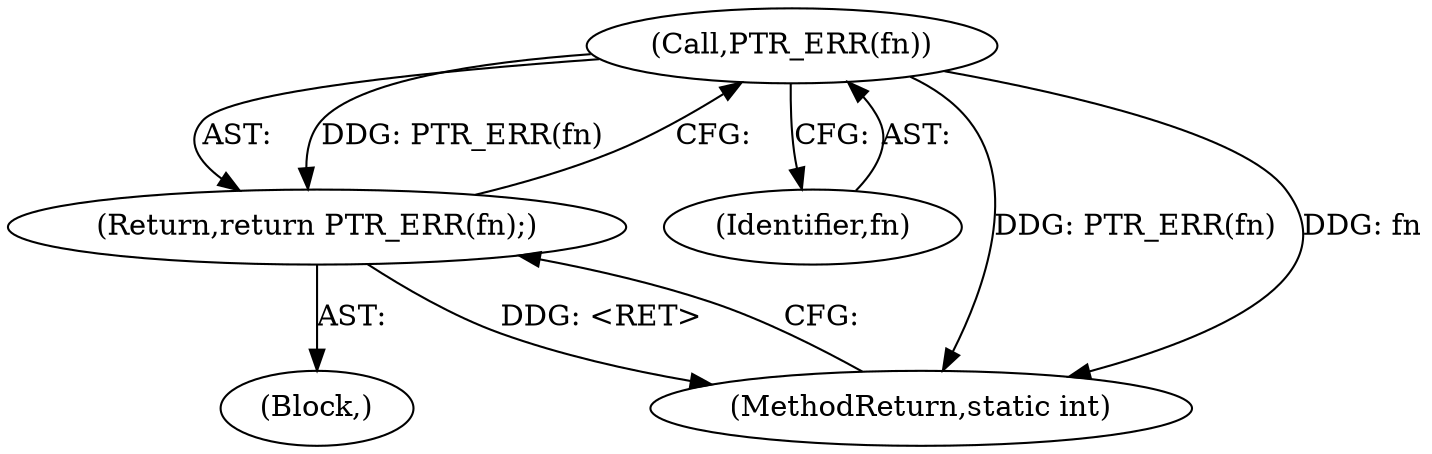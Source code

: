 digraph "0_infradead_9ed437c50d89eabae763dd422579f73fdebf288d_0@pointer" {
"1000463" [label="(Call,PTR_ERR(fn))"];
"1000462" [label="(Return,return PTR_ERR(fn);)"];
"1000462" [label="(Return,return PTR_ERR(fn);)"];
"1000433" [label="(Block,)"];
"1000464" [label="(Identifier,fn)"];
"1000484" [label="(MethodReturn,static int)"];
"1000463" [label="(Call,PTR_ERR(fn))"];
"1000463" -> "1000462"  [label="AST: "];
"1000463" -> "1000464"  [label="CFG: "];
"1000464" -> "1000463"  [label="AST: "];
"1000462" -> "1000463"  [label="CFG: "];
"1000463" -> "1000484"  [label="DDG: PTR_ERR(fn)"];
"1000463" -> "1000484"  [label="DDG: fn"];
"1000463" -> "1000462"  [label="DDG: PTR_ERR(fn)"];
"1000462" -> "1000433"  [label="AST: "];
"1000484" -> "1000462"  [label="CFG: "];
"1000462" -> "1000484"  [label="DDG: <RET>"];
}
